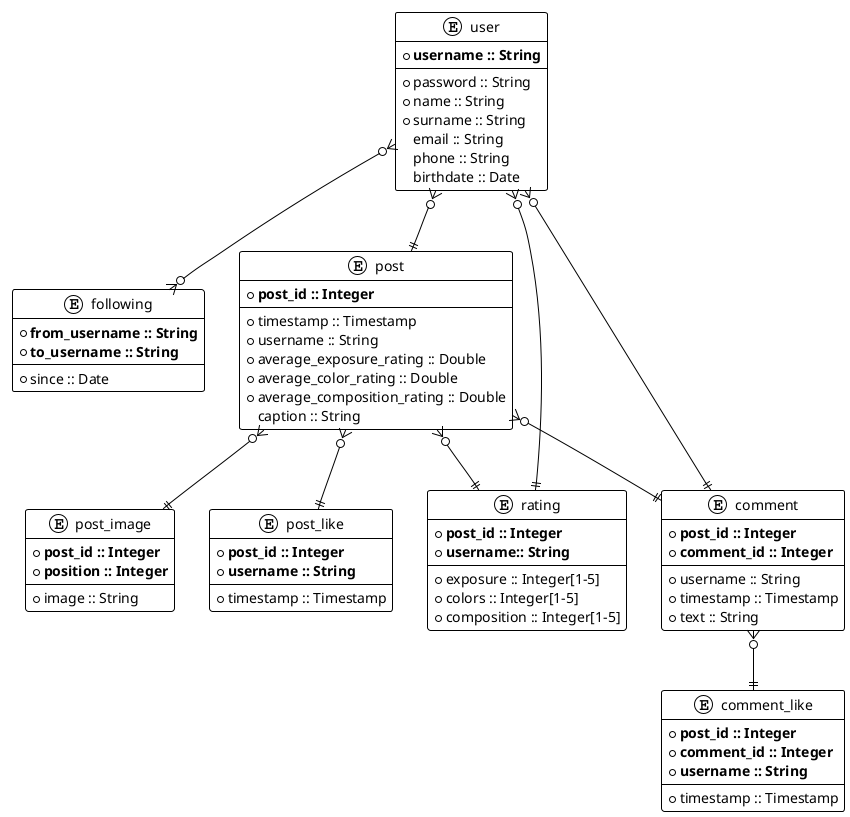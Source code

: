 @startuml Lipho DB ER Diagram
!theme plain

entity user {
    * **username :: String**
    --
    * password :: String
    * name :: String
    * surname :: String
    email :: String
    phone :: String
    birthdate :: Date
}

entity following {
    * **from_username :: String**
    * **to_username :: String**
    --
    * since :: Date
}

entity post {
    * **post_id :: Integer**
    --
    * timestamp :: Timestamp
    * username :: String
    * average_exposure_rating :: Double
    * average_color_rating :: Double
    * average_composition_rating :: Double
    caption :: String
}

entity post_image {
    * **post_id :: Integer**
    * **position :: Integer**
    --
    * image :: String
}

entity post_like {
    * **post_id :: Integer**
    * **username :: String**
    --
    * timestamp :: Timestamp
}

entity rating {
    * **post_id :: Integer**
    * **username:: String**
    --
    * exposure :: Integer[1-5]
    * colors :: Integer[1-5]
    * composition :: Integer[1-5]
}

entity comment {
    * **post_id :: Integer**
    * **comment_id :: Integer**
    --
    * username :: String
    * timestamp :: Timestamp
    * text :: String
}

entity comment_like {
    * **post_id :: Integer**
    * **comment_id :: Integer**
    * **username :: String**
    --
    * timestamp :: Timestamp
}

user }o--o{ following
user }o--|| post
post }o--|| post_image
post }o--|| rating
post }o--|| comment
post }o--|| post_like
rating ||--o{ user
comment ||--o{ user
comment }o--|| comment_like

@enduml
